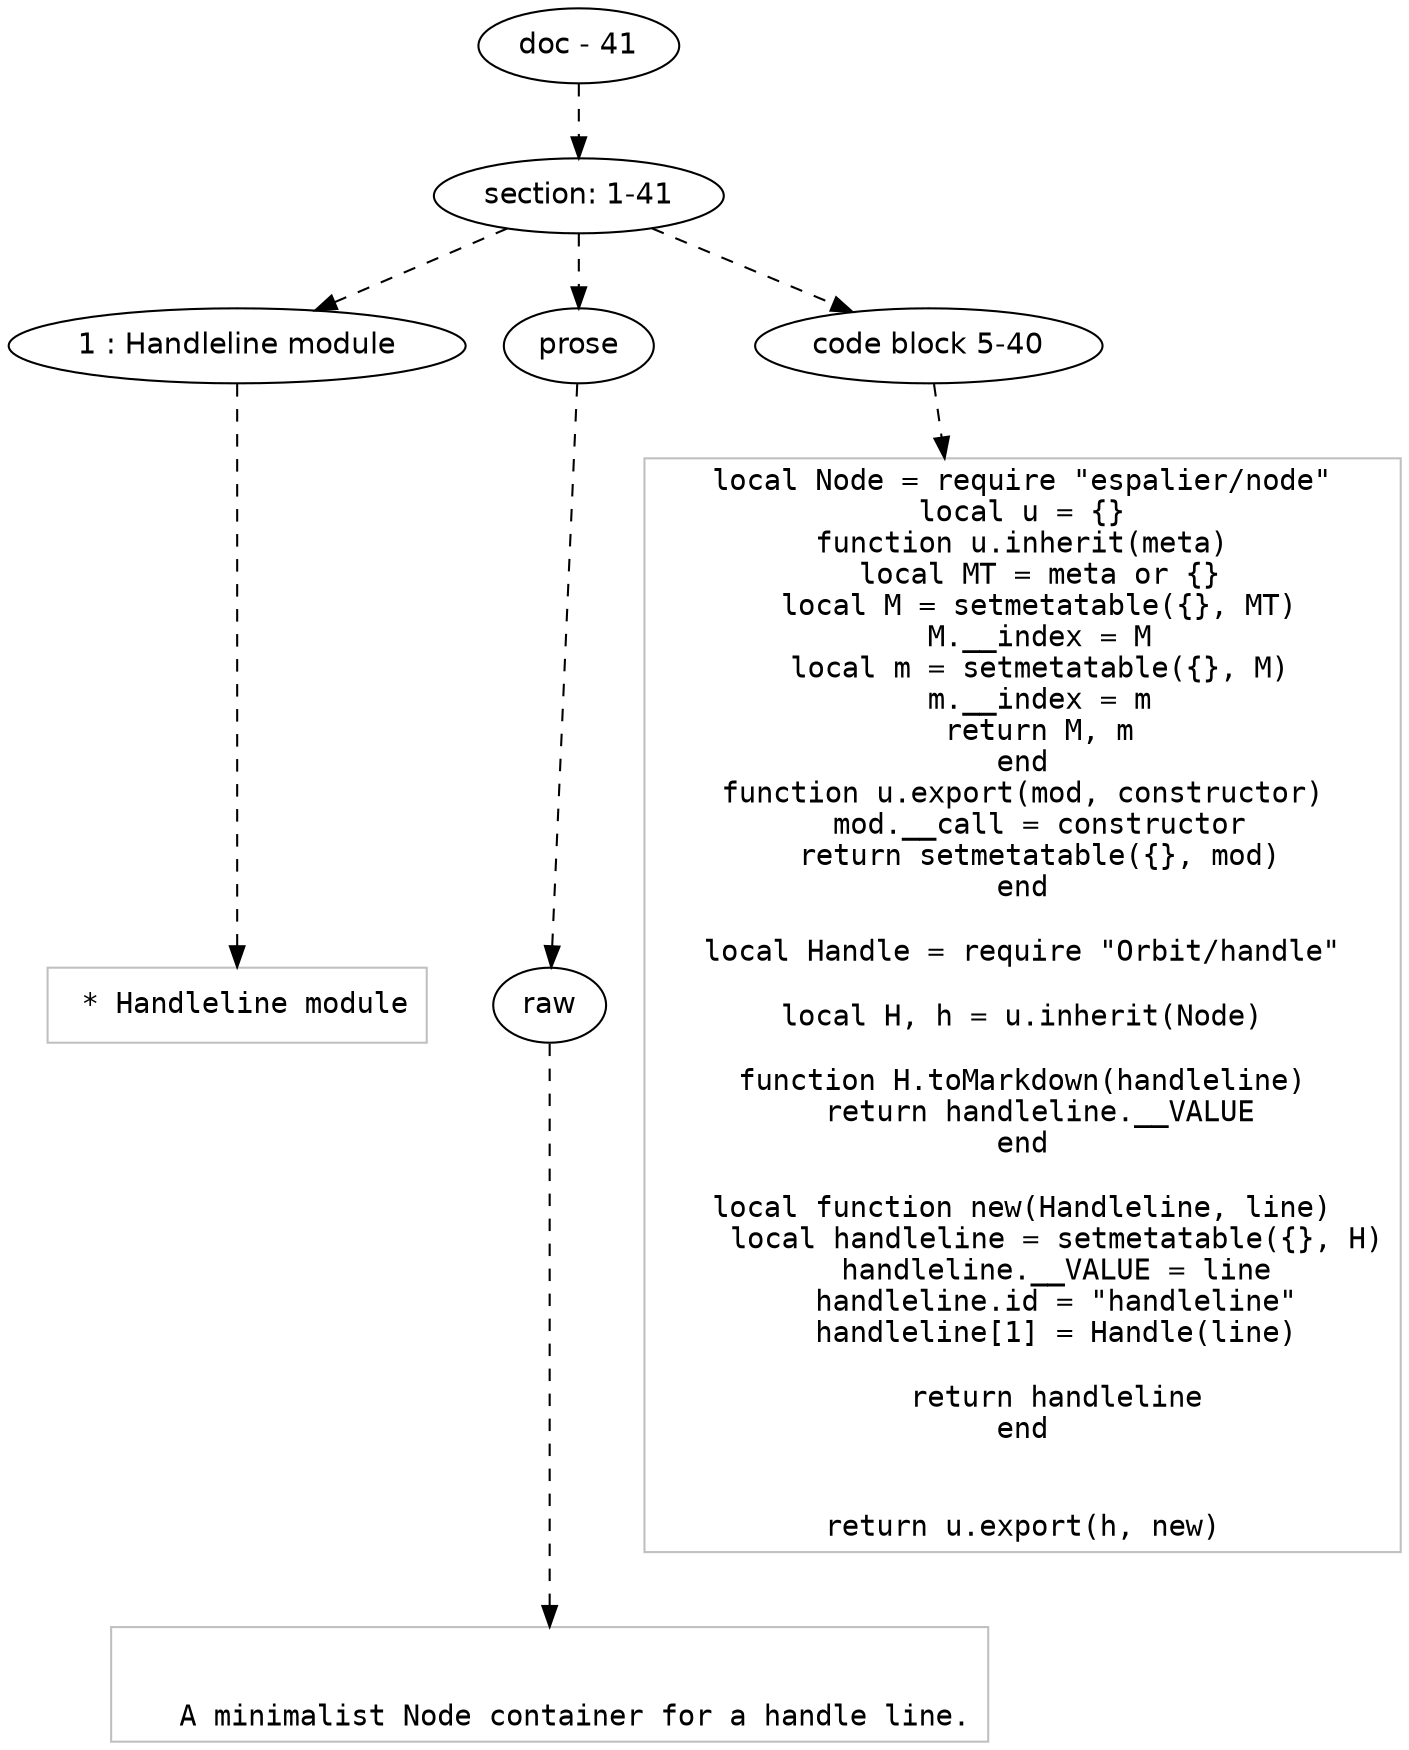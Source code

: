 digraph lpegNode {

node [fontname=Helvetica]
edge [style=dashed]

doc_0 [label="doc - 41"]


doc_0 -> { section_1}
{rank=same; section_1}

section_1 [label="section: 1-41"]


// END RANK doc_0

section_1 -> { header_2 prose_3 codeblock_4}
{rank=same; header_2 prose_3 codeblock_4}

header_2 [label="1 : Handleline module"]

prose_3 [label="prose"]

codeblock_4 [label="code block 5-40"]


// END RANK section_1

header_2 -> leaf_5
leaf_5  [color=Gray,shape=rectangle,fontname=Inconsolata,label=" * Handleline module"]
// END RANK header_2

prose_3 -> { raw_6}
{rank=same; raw_6}

raw_6 [label="raw"]


// END RANK prose_3

raw_6 -> leaf_7
leaf_7  [color=Gray,shape=rectangle,fontname=Inconsolata,label="

   A minimalist Node container for a handle line.
"]
// END RANK raw_6

codeblock_4 -> leaf_8
leaf_8  [color=Gray,shape=rectangle,fontname=Inconsolata,label="local Node = require \"espalier/node\"
local u = {}
function u.inherit(meta)
  local MT = meta or {}
  local M = setmetatable({}, MT)
  M.__index = M
  local m = setmetatable({}, M)
  m.__index = m
  return M, m
end
function u.export(mod, constructor)
  mod.__call = constructor
  return setmetatable({}, mod)
end

local Handle = require \"Orbit/handle\"

local H, h = u.inherit(Node)

function H.toMarkdown(handleline)
  return handleline.__VALUE
end

local function new(Handleline, line)
    local handleline = setmetatable({}, H)
    handleline.__VALUE = line
    handleline.id = \"handleline\"
    handleline[1] = Handle(line)

    return handleline
end


return u.export(h, new)"]
// END RANK codeblock_4


}
